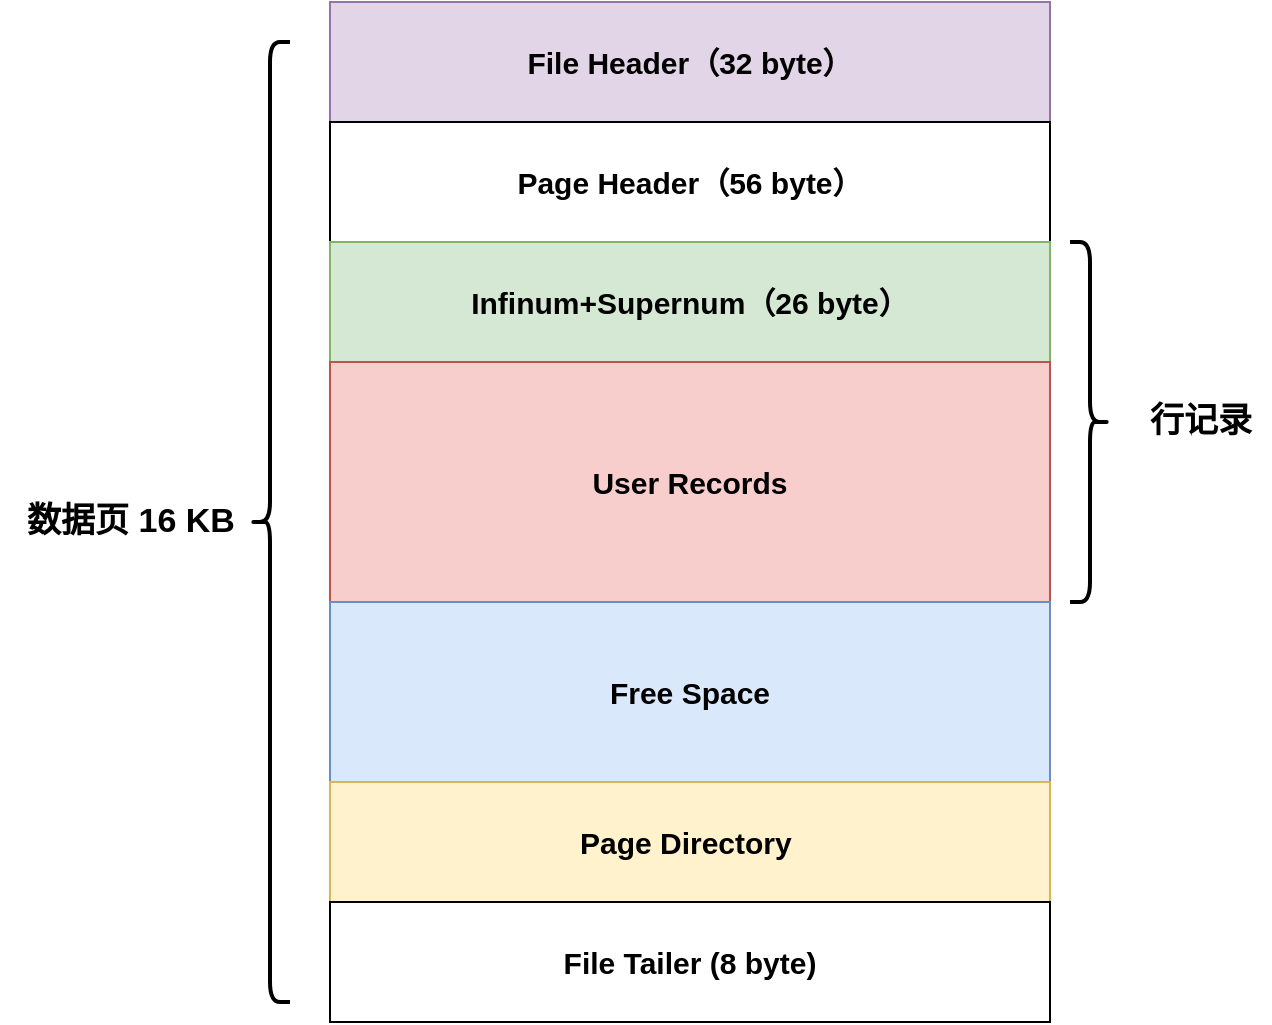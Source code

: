 <mxfile version="20.4.1" type="github">
  <diagram id="_hhmsLAF-CzPJiAdxgkg" name="第 1 页">
    <mxGraphModel dx="946" dy="534" grid="1" gridSize="10" guides="1" tooltips="1" connect="1" arrows="1" fold="1" page="1" pageScale="1" pageWidth="827" pageHeight="1169" math="0" shadow="0">
      <root>
        <mxCell id="0" />
        <mxCell id="1" parent="0" />
        <mxCell id="ZkeVtflN3YiVF2ViqKyu-1" value="&lt;font style=&quot;font-size: 15px;&quot;&gt;&lt;b&gt;File Header（32 byte）&lt;/b&gt;&lt;/font&gt;" style="rounded=0;whiteSpace=wrap;html=1;fillColor=#e1d5e7;strokeColor=#9673a6;" vertex="1" parent="1">
          <mxGeometry x="190" y="70" width="360" height="60" as="geometry" />
        </mxCell>
        <mxCell id="ZkeVtflN3YiVF2ViqKyu-2" value="Page Header（56 byte）" style="rounded=0;whiteSpace=wrap;html=1;fontSize=15;fontStyle=1" vertex="1" parent="1">
          <mxGeometry x="190" y="130" width="360" height="60" as="geometry" />
        </mxCell>
        <mxCell id="ZkeVtflN3YiVF2ViqKyu-3" value="Infinum+Supernum（26 byte）" style="rounded=0;whiteSpace=wrap;html=1;fillColor=#d5e8d4;strokeColor=#82b366;fontSize=15;fontStyle=1" vertex="1" parent="1">
          <mxGeometry x="190" y="190" width="360" height="60" as="geometry" />
        </mxCell>
        <mxCell id="ZkeVtflN3YiVF2ViqKyu-4" value="&lt;span style=&quot;font-size: 15px;&quot;&gt;&lt;font style=&quot;font-size: 15px;&quot;&gt;User Records&lt;/font&gt;&lt;/span&gt;" style="rounded=0;whiteSpace=wrap;html=1;fillColor=#f8cecc;strokeColor=#b85450;fontSize=15;fontStyle=1" vertex="1" parent="1">
          <mxGeometry x="190" y="250" width="360" height="120" as="geometry" />
        </mxCell>
        <mxCell id="ZkeVtflN3YiVF2ViqKyu-5" value="Free Space" style="rounded=0;whiteSpace=wrap;html=1;fillColor=#dae8fc;strokeColor=#6c8ebf;fontSize=15;fontStyle=1" vertex="1" parent="1">
          <mxGeometry x="190" y="370" width="360" height="90" as="geometry" />
        </mxCell>
        <mxCell id="ZkeVtflN3YiVF2ViqKyu-6" value="Page Directory&amp;nbsp;" style="rounded=0;whiteSpace=wrap;html=1;fillColor=#fff2cc;strokeColor=#d6b656;fontSize=15;fontStyle=1" vertex="1" parent="1">
          <mxGeometry x="190" y="460" width="360" height="60" as="geometry" />
        </mxCell>
        <mxCell id="ZkeVtflN3YiVF2ViqKyu-8" value="File Tailer (8 byte)" style="rounded=0;whiteSpace=wrap;html=1;fontSize=15;fontStyle=1" vertex="1" parent="1">
          <mxGeometry x="190" y="520" width="360" height="60" as="geometry" />
        </mxCell>
        <mxCell id="ZkeVtflN3YiVF2ViqKyu-9" value="" style="shape=curlyBracket;whiteSpace=wrap;html=1;rounded=1;size=0.5;strokeWidth=2;fontSize=15;fontStyle=1" vertex="1" parent="1">
          <mxGeometry x="150" y="90" width="20" height="480" as="geometry" />
        </mxCell>
        <mxCell id="ZkeVtflN3YiVF2ViqKyu-10" value="" style="shape=curlyBracket;whiteSpace=wrap;html=1;rounded=1;flipH=1;strokeWidth=2;fontSize=15;fontStyle=1" vertex="1" parent="1">
          <mxGeometry x="560" y="190" width="20" height="180" as="geometry" />
        </mxCell>
        <mxCell id="ZkeVtflN3YiVF2ViqKyu-11" value="数据页 16 KB" style="text;html=1;align=center;verticalAlign=middle;resizable=0;points=[];autosize=1;strokeColor=none;fillColor=none;fontSize=17;fontStyle=1" vertex="1" parent="1">
          <mxGeometry x="25" y="315" width="130" height="30" as="geometry" />
        </mxCell>
        <mxCell id="ZkeVtflN3YiVF2ViqKyu-12" value="行记录" style="text;html=1;align=center;verticalAlign=middle;resizable=0;points=[];autosize=1;strokeColor=none;fillColor=none;fontSize=17;fontStyle=1" vertex="1" parent="1">
          <mxGeometry x="590" y="265" width="70" height="30" as="geometry" />
        </mxCell>
      </root>
    </mxGraphModel>
  </diagram>
</mxfile>
